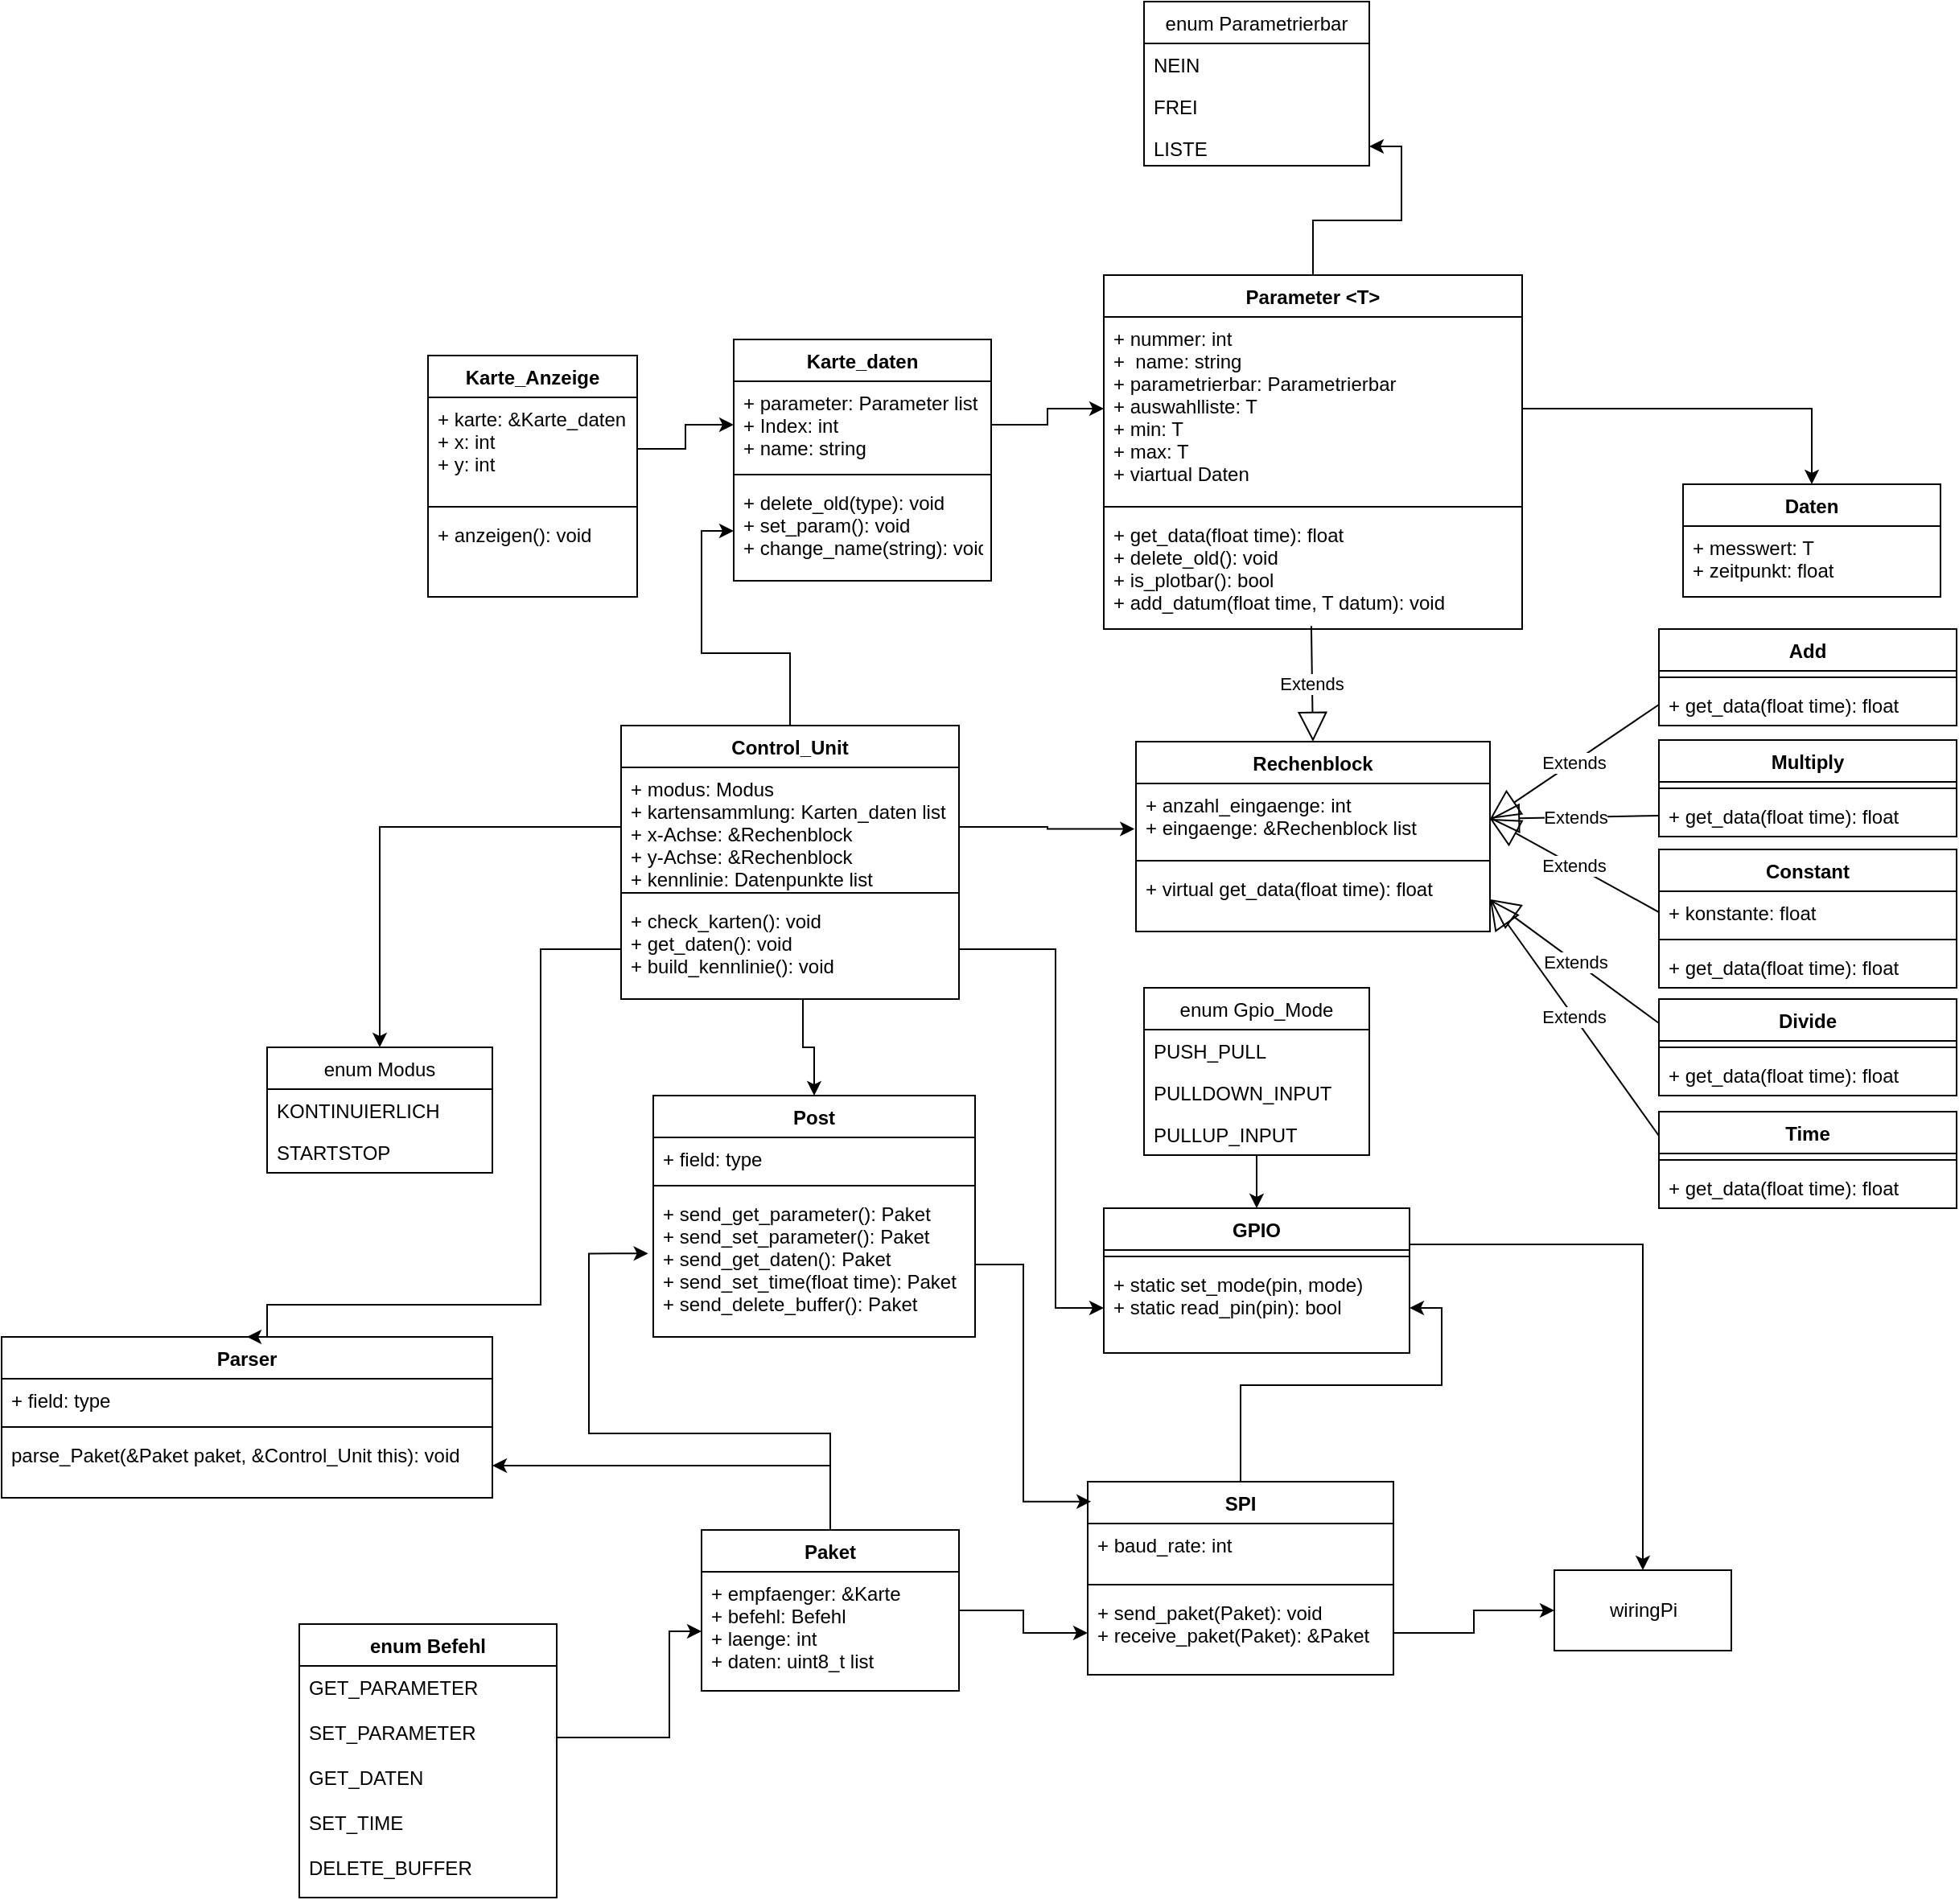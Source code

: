 <mxfile version="12.6.5"><diagram id="C5RBs43oDa-KdzZeNtuy" name="Page-1"><mxGraphModel dx="2649" dy="1168" grid="1" gridSize="10" guides="1" tooltips="1" connect="1" arrows="1" fold="1" page="1" pageScale="1" pageWidth="827" pageHeight="1169" math="0" shadow="0"><root><mxCell id="WIyWlLk6GJQsqaUBKTNV-0"/><mxCell id="WIyWlLk6GJQsqaUBKTNV-1" parent="WIyWlLk6GJQsqaUBKTNV-0"/><mxCell id="KCpQ0vLexJX_yheTn7Ax-0" value="Karte_Anzeige" style="swimlane;fontStyle=1;align=center;verticalAlign=top;childLayout=stackLayout;horizontal=1;startSize=26;horizontalStack=0;resizeParent=1;resizeParentMax=0;resizeLast=0;collapsible=1;marginBottom=0;" parent="WIyWlLk6GJQsqaUBKTNV-1" vertex="1"><mxGeometry x="40" y="240" width="130" height="150" as="geometry"/></mxCell><mxCell id="KCpQ0vLexJX_yheTn7Ax-1" value="+ karte: &amp;Karte_daten&#10;+ x: int&#10;+ y: int" style="text;strokeColor=none;fillColor=none;align=left;verticalAlign=top;spacingLeft=4;spacingRight=4;overflow=hidden;rotatable=0;points=[[0,0.5],[1,0.5]];portConstraint=eastwest;" parent="KCpQ0vLexJX_yheTn7Ax-0" vertex="1"><mxGeometry y="26" width="130" height="64" as="geometry"/></mxCell><mxCell id="KCpQ0vLexJX_yheTn7Ax-2" value="" style="line;strokeWidth=1;fillColor=none;align=left;verticalAlign=middle;spacingTop=-1;spacingLeft=3;spacingRight=3;rotatable=0;labelPosition=right;points=[];portConstraint=eastwest;" parent="KCpQ0vLexJX_yheTn7Ax-0" vertex="1"><mxGeometry y="90" width="130" height="8" as="geometry"/></mxCell><mxCell id="KCpQ0vLexJX_yheTn7Ax-3" value="+ anzeigen(): void" style="text;strokeColor=none;fillColor=none;align=left;verticalAlign=top;spacingLeft=4;spacingRight=4;overflow=hidden;rotatable=0;points=[[0,0.5],[1,0.5]];portConstraint=eastwest;" parent="KCpQ0vLexJX_yheTn7Ax-0" vertex="1"><mxGeometry y="98" width="130" height="52" as="geometry"/></mxCell><mxCell id="KCpQ0vLexJX_yheTn7Ax-4" value="Karte_daten" style="swimlane;fontStyle=1;align=center;verticalAlign=top;childLayout=stackLayout;horizontal=1;startSize=26;horizontalStack=0;resizeParent=1;resizeParentMax=0;resizeLast=0;collapsible=1;marginBottom=0;" parent="WIyWlLk6GJQsqaUBKTNV-1" vertex="1"><mxGeometry x="230" y="230" width="160" height="150" as="geometry"/></mxCell><mxCell id="KCpQ0vLexJX_yheTn7Ax-5" value="+ parameter: Parameter list&#10;+ Index: int&#10;+ name: string" style="text;strokeColor=none;fillColor=none;align=left;verticalAlign=top;spacingLeft=4;spacingRight=4;overflow=hidden;rotatable=0;points=[[0,0.5],[1,0.5]];portConstraint=eastwest;" parent="KCpQ0vLexJX_yheTn7Ax-4" vertex="1"><mxGeometry y="26" width="160" height="54" as="geometry"/></mxCell><mxCell id="KCpQ0vLexJX_yheTn7Ax-6" value="" style="line;strokeWidth=1;fillColor=none;align=left;verticalAlign=middle;spacingTop=-1;spacingLeft=3;spacingRight=3;rotatable=0;labelPosition=right;points=[];portConstraint=eastwest;" parent="KCpQ0vLexJX_yheTn7Ax-4" vertex="1"><mxGeometry y="80" width="160" height="8" as="geometry"/></mxCell><mxCell id="KCpQ0vLexJX_yheTn7Ax-7" value="+ delete_old(type): void&#10;+ set_param(): void&#10;+ change_name(string): void" style="text;strokeColor=none;fillColor=none;align=left;verticalAlign=top;spacingLeft=4;spacingRight=4;overflow=hidden;rotatable=0;points=[[0,0.5],[1,0.5]];portConstraint=eastwest;" parent="KCpQ0vLexJX_yheTn7Ax-4" vertex="1"><mxGeometry y="88" width="160" height="62" as="geometry"/></mxCell><mxCell id="KCpQ0vLexJX_yheTn7Ax-92" style="edgeStyle=orthogonalEdgeStyle;rounded=0;orthogonalLoop=1;jettySize=auto;html=1;exitX=0.5;exitY=0;exitDx=0;exitDy=0;entryX=1;entryY=0.5;entryDx=0;entryDy=0;" parent="WIyWlLk6GJQsqaUBKTNV-1" source="KCpQ0vLexJX_yheTn7Ax-8" target="KCpQ0vLexJX_yheTn7Ax-25" edge="1"><mxGeometry relative="1" as="geometry"/></mxCell><mxCell id="KCpQ0vLexJX_yheTn7Ax-8" value="Parameter &lt;T&gt;" style="swimlane;fontStyle=1;align=center;verticalAlign=top;childLayout=stackLayout;horizontal=1;startSize=26;horizontalStack=0;resizeParent=1;resizeParentMax=0;resizeLast=0;collapsible=1;marginBottom=0;" parent="WIyWlLk6GJQsqaUBKTNV-1" vertex="1"><mxGeometry x="460" y="190" width="260" height="220" as="geometry"/></mxCell><mxCell id="KCpQ0vLexJX_yheTn7Ax-9" value="+ nummer: int&#10;+  name: string&#10;+ parametrierbar: Parametrierbar&#10;+ auswahlliste: T&#10;+ min: T&#10;+ max: T&#10;+ viartual Daten&#10;&#10;" style="text;strokeColor=none;fillColor=none;align=left;verticalAlign=top;spacingLeft=4;spacingRight=4;overflow=hidden;rotatable=0;points=[[0,0.5],[1,0.5]];portConstraint=eastwest;" parent="KCpQ0vLexJX_yheTn7Ax-8" vertex="1"><mxGeometry y="26" width="260" height="114" as="geometry"/></mxCell><mxCell id="KCpQ0vLexJX_yheTn7Ax-10" value="" style="line;strokeWidth=1;fillColor=none;align=left;verticalAlign=middle;spacingTop=-1;spacingLeft=3;spacingRight=3;rotatable=0;labelPosition=right;points=[];portConstraint=eastwest;" parent="KCpQ0vLexJX_yheTn7Ax-8" vertex="1"><mxGeometry y="140" width="260" height="8" as="geometry"/></mxCell><mxCell id="KCpQ0vLexJX_yheTn7Ax-11" value="+ get_data(float time): float&#10;+ delete_old(): void&#10;+ is_plotbar(): bool&#10;+ add_datum(float time, T datum): void" style="text;strokeColor=none;fillColor=none;align=left;verticalAlign=top;spacingLeft=4;spacingRight=4;overflow=hidden;rotatable=0;points=[[0,0.5],[1,0.5]];portConstraint=eastwest;" parent="KCpQ0vLexJX_yheTn7Ax-8" vertex="1"><mxGeometry y="148" width="260" height="72" as="geometry"/></mxCell><mxCell id="KCpQ0vLexJX_yheTn7Ax-22" value="enum Parametrierbar" style="swimlane;fontStyle=0;childLayout=stackLayout;horizontal=1;startSize=26;fillColor=none;horizontalStack=0;resizeParent=1;resizeParentMax=0;resizeLast=0;collapsible=1;marginBottom=0;" parent="WIyWlLk6GJQsqaUBKTNV-1" vertex="1"><mxGeometry x="485" y="20" width="140" height="102" as="geometry"/></mxCell><mxCell id="KCpQ0vLexJX_yheTn7Ax-23" value="NEIN" style="text;strokeColor=none;fillColor=none;align=left;verticalAlign=top;spacingLeft=4;spacingRight=4;overflow=hidden;rotatable=0;points=[[0,0.5],[1,0.5]];portConstraint=eastwest;" parent="KCpQ0vLexJX_yheTn7Ax-22" vertex="1"><mxGeometry y="26" width="140" height="26" as="geometry"/></mxCell><mxCell id="KCpQ0vLexJX_yheTn7Ax-24" value="FREI" style="text;strokeColor=none;fillColor=none;align=left;verticalAlign=top;spacingLeft=4;spacingRight=4;overflow=hidden;rotatable=0;points=[[0,0.5],[1,0.5]];portConstraint=eastwest;" parent="KCpQ0vLexJX_yheTn7Ax-22" vertex="1"><mxGeometry y="52" width="140" height="26" as="geometry"/></mxCell><mxCell id="KCpQ0vLexJX_yheTn7Ax-25" value="LISTE" style="text;strokeColor=none;fillColor=none;align=left;verticalAlign=top;spacingLeft=4;spacingRight=4;overflow=hidden;rotatable=0;points=[[0,0.5],[1,0.5]];portConstraint=eastwest;" parent="KCpQ0vLexJX_yheTn7Ax-22" vertex="1"><mxGeometry y="78" width="140" height="24" as="geometry"/></mxCell><mxCell id="KCpQ0vLexJX_yheTn7Ax-42" value="Daten" style="swimlane;fontStyle=1;align=center;verticalAlign=top;childLayout=stackLayout;horizontal=1;startSize=26;horizontalStack=0;resizeParent=1;resizeParentMax=0;resizeLast=0;collapsible=1;marginBottom=0;" parent="WIyWlLk6GJQsqaUBKTNV-1" vertex="1"><mxGeometry x="820" y="320" width="160" height="70" as="geometry"/></mxCell><mxCell id="KCpQ0vLexJX_yheTn7Ax-43" value="+ messwert: T&#10;+ zeitpunkt: float" style="text;strokeColor=none;fillColor=none;align=left;verticalAlign=top;spacingLeft=4;spacingRight=4;overflow=hidden;rotatable=0;points=[[0,0.5],[1,0.5]];portConstraint=eastwest;" parent="KCpQ0vLexJX_yheTn7Ax-42" vertex="1"><mxGeometry y="26" width="160" height="44" as="geometry"/></mxCell><mxCell id="KCpQ0vLexJX_yheTn7Ax-176" style="edgeStyle=orthogonalEdgeStyle;rounded=0;orthogonalLoop=1;jettySize=auto;html=1;entryX=1;entryY=0.5;entryDx=0;entryDy=0;" parent="WIyWlLk6GJQsqaUBKTNV-1" source="KCpQ0vLexJX_yheTn7Ax-59" target="KCpQ0vLexJX_yheTn7Ax-173" edge="1"><mxGeometry relative="1" as="geometry"><Array as="points"><mxPoint x="545" y="880"/><mxPoint x="670" y="880"/><mxPoint x="670" y="832"/></Array></mxGeometry></mxCell><mxCell id="KCpQ0vLexJX_yheTn7Ax-59" value="SPI" style="swimlane;fontStyle=1;align=center;verticalAlign=top;childLayout=stackLayout;horizontal=1;startSize=26;horizontalStack=0;resizeParent=1;resizeParentMax=0;resizeLast=0;collapsible=1;marginBottom=0;" parent="WIyWlLk6GJQsqaUBKTNV-1" vertex="1"><mxGeometry x="450" y="940" width="190" height="120" as="geometry"/></mxCell><mxCell id="KCpQ0vLexJX_yheTn7Ax-60" value="+ baud_rate: int" style="text;strokeColor=none;fillColor=none;align=left;verticalAlign=top;spacingLeft=4;spacingRight=4;overflow=hidden;rotatable=0;points=[[0,0.5],[1,0.5]];portConstraint=eastwest;" parent="KCpQ0vLexJX_yheTn7Ax-59" vertex="1"><mxGeometry y="26" width="190" height="34" as="geometry"/></mxCell><mxCell id="KCpQ0vLexJX_yheTn7Ax-61" value="" style="line;strokeWidth=1;fillColor=none;align=left;verticalAlign=middle;spacingTop=-1;spacingLeft=3;spacingRight=3;rotatable=0;labelPosition=right;points=[];portConstraint=eastwest;" parent="KCpQ0vLexJX_yheTn7Ax-59" vertex="1"><mxGeometry y="60" width="190" height="8" as="geometry"/></mxCell><mxCell id="KCpQ0vLexJX_yheTn7Ax-62" value="+ send_paket(Paket): void&#10;+ receive_paket(Paket): &amp;Paket" style="text;strokeColor=none;fillColor=none;align=left;verticalAlign=top;spacingLeft=4;spacingRight=4;overflow=hidden;rotatable=0;points=[[0,0.5],[1,0.5]];portConstraint=eastwest;" parent="KCpQ0vLexJX_yheTn7Ax-59" vertex="1"><mxGeometry y="68" width="190" height="52" as="geometry"/></mxCell><mxCell id="KCpQ0vLexJX_yheTn7Ax-63" value="wiringPi" style="html=1;" parent="WIyWlLk6GJQsqaUBKTNV-1" vertex="1"><mxGeometry x="740" y="995" width="110" height="50" as="geometry"/></mxCell><mxCell id="KCpQ0vLexJX_yheTn7Ax-152" value="" style="edgeStyle=orthogonalEdgeStyle;rounded=0;orthogonalLoop=1;jettySize=auto;html=1;entryX=0;entryY=0.5;entryDx=0;entryDy=0;" parent="WIyWlLk6GJQsqaUBKTNV-1" source="KCpQ0vLexJX_yheTn7Ax-65" target="KCpQ0vLexJX_yheTn7Ax-62" edge="1"><mxGeometry relative="1" as="geometry"/></mxCell><mxCell id="KCpQ0vLexJX_yheTn7Ax-156" style="edgeStyle=orthogonalEdgeStyle;rounded=0;orthogonalLoop=1;jettySize=auto;html=1;entryX=-0.016;entryY=0.424;entryDx=0;entryDy=0;entryPerimeter=0;" parent="WIyWlLk6GJQsqaUBKTNV-1" source="KCpQ0vLexJX_yheTn7Ax-65" target="KCpQ0vLexJX_yheTn7Ax-138" edge="1"><mxGeometry relative="1" as="geometry"><Array as="points"><mxPoint x="290" y="910"/><mxPoint x="140" y="910"/><mxPoint x="140" y="798"/></Array></mxGeometry></mxCell><mxCell id="KCpQ0vLexJX_yheTn7Ax-157" style="edgeStyle=orthogonalEdgeStyle;rounded=0;orthogonalLoop=1;jettySize=auto;html=1;entryX=1;entryY=0.5;entryDx=0;entryDy=0;" parent="WIyWlLk6GJQsqaUBKTNV-1" source="KCpQ0vLexJX_yheTn7Ax-65" target="KCpQ0vLexJX_yheTn7Ax-142" edge="1"><mxGeometry relative="1" as="geometry"/></mxCell><mxCell id="KCpQ0vLexJX_yheTn7Ax-65" value="Paket" style="swimlane;fontStyle=1;align=center;verticalAlign=top;childLayout=stackLayout;horizontal=1;startSize=26;horizontalStack=0;resizeParent=1;resizeParentMax=0;resizeLast=0;collapsible=1;marginBottom=0;" parent="WIyWlLk6GJQsqaUBKTNV-1" vertex="1"><mxGeometry x="210" y="970" width="160" height="100" as="geometry"/></mxCell><mxCell id="KCpQ0vLexJX_yheTn7Ax-66" value="+ empfaenger: &amp;Karte&#10;+ befehl: Befehl&#10;+ laenge: int&#10;+ daten: uint8_t list" style="text;strokeColor=none;fillColor=none;align=left;verticalAlign=top;spacingLeft=4;spacingRight=4;overflow=hidden;rotatable=0;points=[[0,0.5],[1,0.5]];portConstraint=eastwest;" parent="KCpQ0vLexJX_yheTn7Ax-65" vertex="1"><mxGeometry y="26" width="160" height="74" as="geometry"/></mxCell><mxCell id="KCpQ0vLexJX_yheTn7Ax-184" style="edgeStyle=orthogonalEdgeStyle;rounded=0;orthogonalLoop=1;jettySize=auto;html=1;" parent="WIyWlLk6GJQsqaUBKTNV-1" source="KCpQ0vLexJX_yheTn7Ax-80" target="KCpQ0vLexJX_yheTn7Ax-7" edge="1"><mxGeometry relative="1" as="geometry"/></mxCell><mxCell id="KCpQ0vLexJX_yheTn7Ax-80" value="Control_Unit" style="swimlane;fontStyle=1;align=center;verticalAlign=top;childLayout=stackLayout;horizontal=1;startSize=26;horizontalStack=0;resizeParent=1;resizeParentMax=0;resizeLast=0;collapsible=1;marginBottom=0;" parent="WIyWlLk6GJQsqaUBKTNV-1" vertex="1"><mxGeometry x="160" y="470" width="210" height="170" as="geometry"/></mxCell><mxCell id="KCpQ0vLexJX_yheTn7Ax-81" value="+ modus: Modus&#10;+ kartensammlung: Karten_daten list&#10;+ x-Achse: &amp;Rechenblock&#10;+ y-Achse: &amp;Rechenblock&#10;+ kennlinie: Datenpunkte list" style="text;strokeColor=none;fillColor=none;align=left;verticalAlign=top;spacingLeft=4;spacingRight=4;overflow=hidden;rotatable=0;points=[[0,0.5],[1,0.5]];portConstraint=eastwest;" parent="KCpQ0vLexJX_yheTn7Ax-80" vertex="1"><mxGeometry y="26" width="210" height="74" as="geometry"/></mxCell><mxCell id="KCpQ0vLexJX_yheTn7Ax-82" value="" style="line;strokeWidth=1;fillColor=none;align=left;verticalAlign=middle;spacingTop=-1;spacingLeft=3;spacingRight=3;rotatable=0;labelPosition=right;points=[];portConstraint=eastwest;" parent="KCpQ0vLexJX_yheTn7Ax-80" vertex="1"><mxGeometry y="100" width="210" height="8" as="geometry"/></mxCell><mxCell id="KCpQ0vLexJX_yheTn7Ax-83" value="+ check_karten(): void&#10;+ get_daten(): void&#10;+ build_kennlinie(): void&#10;&#10;" style="text;strokeColor=none;fillColor=none;align=left;verticalAlign=top;spacingLeft=4;spacingRight=4;overflow=hidden;rotatable=0;points=[[0,0.5],[1,0.5]];portConstraint=eastwest;" parent="KCpQ0vLexJX_yheTn7Ax-80" vertex="1"><mxGeometry y="108" width="210" height="62" as="geometry"/></mxCell><mxCell id="KCpQ0vLexJX_yheTn7Ax-84" value="Rechenblock" style="swimlane;fontStyle=1;align=center;verticalAlign=top;childLayout=stackLayout;horizontal=1;startSize=26;horizontalStack=0;resizeParent=1;resizeParentMax=0;resizeLast=0;collapsible=1;marginBottom=0;" parent="WIyWlLk6GJQsqaUBKTNV-1" vertex="1"><mxGeometry x="480" y="480" width="220" height="118" as="geometry"/></mxCell><mxCell id="KCpQ0vLexJX_yheTn7Ax-85" value="+ anzahl_eingaenge: int&#10;+ eingaenge: &amp;Rechenblock list" style="text;strokeColor=none;fillColor=none;align=left;verticalAlign=top;spacingLeft=4;spacingRight=4;overflow=hidden;rotatable=0;points=[[0,0.5],[1,0.5]];portConstraint=eastwest;" parent="KCpQ0vLexJX_yheTn7Ax-84" vertex="1"><mxGeometry y="26" width="220" height="44" as="geometry"/></mxCell><mxCell id="KCpQ0vLexJX_yheTn7Ax-86" value="" style="line;strokeWidth=1;fillColor=none;align=left;verticalAlign=middle;spacingTop=-1;spacingLeft=3;spacingRight=3;rotatable=0;labelPosition=right;points=[];portConstraint=eastwest;" parent="KCpQ0vLexJX_yheTn7Ax-84" vertex="1"><mxGeometry y="70" width="220" height="8" as="geometry"/></mxCell><mxCell id="KCpQ0vLexJX_yheTn7Ax-87" value="+ virtual get_data(float time): float" style="text;strokeColor=none;fillColor=none;align=left;verticalAlign=top;spacingLeft=4;spacingRight=4;overflow=hidden;rotatable=0;points=[[0,0.5],[1,0.5]];portConstraint=eastwest;" parent="KCpQ0vLexJX_yheTn7Ax-84" vertex="1"><mxGeometry y="78" width="220" height="40" as="geometry"/></mxCell><mxCell id="KCpQ0vLexJX_yheTn7Ax-89" value="" style="edgeStyle=orthogonalEdgeStyle;rounded=0;orthogonalLoop=1;jettySize=auto;html=1;" parent="WIyWlLk6GJQsqaUBKTNV-1" source="KCpQ0vLexJX_yheTn7Ax-1" target="KCpQ0vLexJX_yheTn7Ax-5" edge="1"><mxGeometry relative="1" as="geometry"/></mxCell><mxCell id="KCpQ0vLexJX_yheTn7Ax-90" value="" style="edgeStyle=orthogonalEdgeStyle;rounded=0;orthogonalLoop=1;jettySize=auto;html=1;" parent="WIyWlLk6GJQsqaUBKTNV-1" source="KCpQ0vLexJX_yheTn7Ax-5" target="KCpQ0vLexJX_yheTn7Ax-9" edge="1"><mxGeometry relative="1" as="geometry"/></mxCell><mxCell id="KCpQ0vLexJX_yheTn7Ax-91" style="edgeStyle=orthogonalEdgeStyle;rounded=0;orthogonalLoop=1;jettySize=auto;html=1;entryX=0.5;entryY=0;entryDx=0;entryDy=0;" parent="WIyWlLk6GJQsqaUBKTNV-1" source="KCpQ0vLexJX_yheTn7Ax-9" target="KCpQ0vLexJX_yheTn7Ax-42" edge="1"><mxGeometry relative="1" as="geometry"/></mxCell><mxCell id="KCpQ0vLexJX_yheTn7Ax-93" value="Extends" style="endArrow=block;endSize=16;endFill=0;html=1;entryX=0.5;entryY=0;entryDx=0;entryDy=0;exitX=0.496;exitY=0.974;exitDx=0;exitDy=0;exitPerimeter=0;" parent="WIyWlLk6GJQsqaUBKTNV-1" source="KCpQ0vLexJX_yheTn7Ax-11" target="KCpQ0vLexJX_yheTn7Ax-84" edge="1"><mxGeometry width="160" relative="1" as="geometry"><mxPoint x="630" y="440" as="sourcePoint"/><mxPoint x="660" y="410" as="targetPoint"/></mxGeometry></mxCell><mxCell id="KCpQ0vLexJX_yheTn7Ax-94" style="edgeStyle=orthogonalEdgeStyle;rounded=0;orthogonalLoop=1;jettySize=auto;html=1;entryX=0;entryY=0.5;entryDx=0;entryDy=0;" parent="WIyWlLk6GJQsqaUBKTNV-1" source="KCpQ0vLexJX_yheTn7Ax-62" target="KCpQ0vLexJX_yheTn7Ax-63" edge="1"><mxGeometry relative="1" as="geometry"/></mxCell><mxCell id="KCpQ0vLexJX_yheTn7Ax-96" value="Add" style="swimlane;fontStyle=1;align=center;verticalAlign=top;childLayout=stackLayout;horizontal=1;startSize=26;horizontalStack=0;resizeParent=1;resizeParentMax=0;resizeLast=0;collapsible=1;marginBottom=0;" parent="WIyWlLk6GJQsqaUBKTNV-1" vertex="1"><mxGeometry x="805" y="410" width="185" height="60" as="geometry"/></mxCell><mxCell id="KCpQ0vLexJX_yheTn7Ax-98" value="" style="line;strokeWidth=1;fillColor=none;align=left;verticalAlign=middle;spacingTop=-1;spacingLeft=3;spacingRight=3;rotatable=0;labelPosition=right;points=[];portConstraint=eastwest;" parent="KCpQ0vLexJX_yheTn7Ax-96" vertex="1"><mxGeometry y="26" width="185" height="8" as="geometry"/></mxCell><mxCell id="KCpQ0vLexJX_yheTn7Ax-99" value="+ get_data(float time): float" style="text;strokeColor=none;fillColor=none;align=left;verticalAlign=top;spacingLeft=4;spacingRight=4;overflow=hidden;rotatable=0;points=[[0,0.5],[1,0.5]];portConstraint=eastwest;" parent="KCpQ0vLexJX_yheTn7Ax-96" vertex="1"><mxGeometry y="34" width="185" height="26" as="geometry"/></mxCell><mxCell id="KCpQ0vLexJX_yheTn7Ax-101" value="Multiply" style="swimlane;fontStyle=1;align=center;verticalAlign=top;childLayout=stackLayout;horizontal=1;startSize=26;horizontalStack=0;resizeParent=1;resizeParentMax=0;resizeLast=0;collapsible=1;marginBottom=0;" parent="WIyWlLk6GJQsqaUBKTNV-1" vertex="1"><mxGeometry x="805" y="479" width="185" height="60" as="geometry"/></mxCell><mxCell id="KCpQ0vLexJX_yheTn7Ax-102" value="" style="line;strokeWidth=1;fillColor=none;align=left;verticalAlign=middle;spacingTop=-1;spacingLeft=3;spacingRight=3;rotatable=0;labelPosition=right;points=[];portConstraint=eastwest;" parent="KCpQ0vLexJX_yheTn7Ax-101" vertex="1"><mxGeometry y="26" width="185" height="8" as="geometry"/></mxCell><mxCell id="KCpQ0vLexJX_yheTn7Ax-103" value="+ get_data(float time): float" style="text;strokeColor=none;fillColor=none;align=left;verticalAlign=top;spacingLeft=4;spacingRight=4;overflow=hidden;rotatable=0;points=[[0,0.5],[1,0.5]];portConstraint=eastwest;" parent="KCpQ0vLexJX_yheTn7Ax-101" vertex="1"><mxGeometry y="34" width="185" height="26" as="geometry"/></mxCell><mxCell id="KCpQ0vLexJX_yheTn7Ax-108" value="Constant" style="swimlane;fontStyle=1;align=center;verticalAlign=top;childLayout=stackLayout;horizontal=1;startSize=26;horizontalStack=0;resizeParent=1;resizeParentMax=0;resizeLast=0;collapsible=1;marginBottom=0;" parent="WIyWlLk6GJQsqaUBKTNV-1" vertex="1"><mxGeometry x="805" y="547" width="185" height="86" as="geometry"/></mxCell><mxCell id="KCpQ0vLexJX_yheTn7Ax-109" value="+ konstante: float" style="text;strokeColor=none;fillColor=none;align=left;verticalAlign=top;spacingLeft=4;spacingRight=4;overflow=hidden;rotatable=0;points=[[0,0.5],[1,0.5]];portConstraint=eastwest;" parent="KCpQ0vLexJX_yheTn7Ax-108" vertex="1"><mxGeometry y="26" width="185" height="26" as="geometry"/></mxCell><mxCell id="KCpQ0vLexJX_yheTn7Ax-110" value="" style="line;strokeWidth=1;fillColor=none;align=left;verticalAlign=middle;spacingTop=-1;spacingLeft=3;spacingRight=3;rotatable=0;labelPosition=right;points=[];portConstraint=eastwest;" parent="KCpQ0vLexJX_yheTn7Ax-108" vertex="1"><mxGeometry y="52" width="185" height="8" as="geometry"/></mxCell><mxCell id="KCpQ0vLexJX_yheTn7Ax-111" value="+ get_data(float time): float" style="text;strokeColor=none;fillColor=none;align=left;verticalAlign=top;spacingLeft=4;spacingRight=4;overflow=hidden;rotatable=0;points=[[0,0.5],[1,0.5]];portConstraint=eastwest;" parent="KCpQ0vLexJX_yheTn7Ax-108" vertex="1"><mxGeometry y="60" width="185" height="26" as="geometry"/></mxCell><mxCell id="KCpQ0vLexJX_yheTn7Ax-112" value="Divide" style="swimlane;fontStyle=1;align=center;verticalAlign=top;childLayout=stackLayout;horizontal=1;startSize=26;horizontalStack=0;resizeParent=1;resizeParentMax=0;resizeLast=0;collapsible=1;marginBottom=0;" parent="WIyWlLk6GJQsqaUBKTNV-1" vertex="1"><mxGeometry x="805" y="640" width="185" height="60" as="geometry"/></mxCell><mxCell id="KCpQ0vLexJX_yheTn7Ax-113" value="" style="line;strokeWidth=1;fillColor=none;align=left;verticalAlign=middle;spacingTop=-1;spacingLeft=3;spacingRight=3;rotatable=0;labelPosition=right;points=[];portConstraint=eastwest;" parent="KCpQ0vLexJX_yheTn7Ax-112" vertex="1"><mxGeometry y="26" width="185" height="8" as="geometry"/></mxCell><mxCell id="KCpQ0vLexJX_yheTn7Ax-114" value="+ get_data(float time): float" style="text;strokeColor=none;fillColor=none;align=left;verticalAlign=top;spacingLeft=4;spacingRight=4;overflow=hidden;rotatable=0;points=[[0,0.5],[1,0.5]];portConstraint=eastwest;" parent="KCpQ0vLexJX_yheTn7Ax-112" vertex="1"><mxGeometry y="34" width="185" height="26" as="geometry"/></mxCell><mxCell id="KCpQ0vLexJX_yheTn7Ax-115" value="Extends" style="endArrow=block;endSize=16;endFill=0;html=1;entryX=1;entryY=0.5;entryDx=0;entryDy=0;exitX=0;exitY=0.5;exitDx=0;exitDy=0;" parent="WIyWlLk6GJQsqaUBKTNV-1" source="KCpQ0vLexJX_yheTn7Ax-99" target="KCpQ0vLexJX_yheTn7Ax-85" edge="1"><mxGeometry width="160" relative="1" as="geometry"><mxPoint x="630" y="710" as="sourcePoint"/><mxPoint x="790" y="710" as="targetPoint"/></mxGeometry></mxCell><mxCell id="KCpQ0vLexJX_yheTn7Ax-116" value="Extends" style="endArrow=block;endSize=16;endFill=0;html=1;exitX=0;exitY=0.5;exitDx=0;exitDy=0;entryX=1;entryY=0.5;entryDx=0;entryDy=0;" parent="WIyWlLk6GJQsqaUBKTNV-1" source="KCpQ0vLexJX_yheTn7Ax-109" target="KCpQ0vLexJX_yheTn7Ax-85" edge="1"><mxGeometry width="160" relative="1" as="geometry"><mxPoint x="740" y="710" as="sourcePoint"/><mxPoint x="900" y="710" as="targetPoint"/></mxGeometry></mxCell><mxCell id="KCpQ0vLexJX_yheTn7Ax-117" value="Extends" style="endArrow=block;endSize=16;endFill=0;html=1;exitX=0;exitY=0.25;exitDx=0;exitDy=0;entryX=1;entryY=0.5;entryDx=0;entryDy=0;" parent="WIyWlLk6GJQsqaUBKTNV-1" source="KCpQ0vLexJX_yheTn7Ax-112" target="KCpQ0vLexJX_yheTn7Ax-87" edge="1"><mxGeometry width="160" relative="1" as="geometry"><mxPoint x="730" y="760" as="sourcePoint"/><mxPoint x="890" y="760" as="targetPoint"/></mxGeometry></mxCell><mxCell id="KCpQ0vLexJX_yheTn7Ax-118" value="Extends" style="endArrow=block;endSize=16;endFill=0;html=1;exitX=0;exitY=0.5;exitDx=0;exitDy=0;entryX=1;entryY=0.5;entryDx=0;entryDy=0;" parent="WIyWlLk6GJQsqaUBKTNV-1" source="KCpQ0vLexJX_yheTn7Ax-103" target="KCpQ0vLexJX_yheTn7Ax-85" edge="1"><mxGeometry width="160" relative="1" as="geometry"><mxPoint x="740" y="790" as="sourcePoint"/><mxPoint x="900" y="790" as="targetPoint"/></mxGeometry></mxCell><mxCell id="KCpQ0vLexJX_yheTn7Ax-120" value="Time" style="swimlane;fontStyle=1;align=center;verticalAlign=top;childLayout=stackLayout;horizontal=1;startSize=26;horizontalStack=0;resizeParent=1;resizeParentMax=0;resizeLast=0;collapsible=1;marginBottom=0;" parent="WIyWlLk6GJQsqaUBKTNV-1" vertex="1"><mxGeometry x="805" y="710" width="185" height="60" as="geometry"/></mxCell><mxCell id="KCpQ0vLexJX_yheTn7Ax-121" value="" style="line;strokeWidth=1;fillColor=none;align=left;verticalAlign=middle;spacingTop=-1;spacingLeft=3;spacingRight=3;rotatable=0;labelPosition=right;points=[];portConstraint=eastwest;" parent="KCpQ0vLexJX_yheTn7Ax-120" vertex="1"><mxGeometry y="26" width="185" height="8" as="geometry"/></mxCell><mxCell id="KCpQ0vLexJX_yheTn7Ax-122" value="+ get_data(float time): float" style="text;strokeColor=none;fillColor=none;align=left;verticalAlign=top;spacingLeft=4;spacingRight=4;overflow=hidden;rotatable=0;points=[[0,0.5],[1,0.5]];portConstraint=eastwest;" parent="KCpQ0vLexJX_yheTn7Ax-120" vertex="1"><mxGeometry y="34" width="185" height="26" as="geometry"/></mxCell><mxCell id="KCpQ0vLexJX_yheTn7Ax-127" value="Extends" style="endArrow=block;endSize=16;endFill=0;html=1;exitX=0;exitY=0.25;exitDx=0;exitDy=0;entryX=1;entryY=0.5;entryDx=0;entryDy=0;" parent="WIyWlLk6GJQsqaUBKTNV-1" source="KCpQ0vLexJX_yheTn7Ax-120" target="KCpQ0vLexJX_yheTn7Ax-87" edge="1"><mxGeometry width="160" relative="1" as="geometry"><mxPoint x="550" y="730" as="sourcePoint"/><mxPoint x="700" y="580" as="targetPoint"/></mxGeometry></mxCell><mxCell id="KCpQ0vLexJX_yheTn7Ax-128" style="edgeStyle=orthogonalEdgeStyle;rounded=0;orthogonalLoop=1;jettySize=auto;html=1;exitX=1;exitY=0.5;exitDx=0;exitDy=0;entryX=-0.004;entryY=0.642;entryDx=0;entryDy=0;entryPerimeter=0;" parent="WIyWlLk6GJQsqaUBKTNV-1" source="KCpQ0vLexJX_yheTn7Ax-81" target="KCpQ0vLexJX_yheTn7Ax-85" edge="1"><mxGeometry relative="1" as="geometry"/></mxCell><mxCell id="KCpQ0vLexJX_yheTn7Ax-129" value="enum Modus" style="swimlane;fontStyle=0;childLayout=stackLayout;horizontal=1;startSize=26;fillColor=none;horizontalStack=0;resizeParent=1;resizeParentMax=0;resizeLast=0;collapsible=1;marginBottom=0;" parent="WIyWlLk6GJQsqaUBKTNV-1" vertex="1"><mxGeometry x="-60" y="670" width="140" height="78" as="geometry"/></mxCell><mxCell id="KCpQ0vLexJX_yheTn7Ax-131" value="KONTINUIERLICH" style="text;strokeColor=none;fillColor=none;align=left;verticalAlign=top;spacingLeft=4;spacingRight=4;overflow=hidden;rotatable=0;points=[[0,0.5],[1,0.5]];portConstraint=eastwest;" parent="KCpQ0vLexJX_yheTn7Ax-129" vertex="1"><mxGeometry y="26" width="140" height="26" as="geometry"/></mxCell><mxCell id="KCpQ0vLexJX_yheTn7Ax-132" value="STARTSTOP" style="text;strokeColor=none;fillColor=none;align=left;verticalAlign=top;spacingLeft=4;spacingRight=4;overflow=hidden;rotatable=0;points=[[0,0.5],[1,0.5]];portConstraint=eastwest;" parent="KCpQ0vLexJX_yheTn7Ax-129" vertex="1"><mxGeometry y="52" width="140" height="26" as="geometry"/></mxCell><mxCell id="KCpQ0vLexJX_yheTn7Ax-134" style="edgeStyle=orthogonalEdgeStyle;rounded=0;orthogonalLoop=1;jettySize=auto;html=1;entryX=0.5;entryY=0;entryDx=0;entryDy=0;" parent="WIyWlLk6GJQsqaUBKTNV-1" source="KCpQ0vLexJX_yheTn7Ax-81" target="KCpQ0vLexJX_yheTn7Ax-129" edge="1"><mxGeometry relative="1" as="geometry"/></mxCell><mxCell id="KCpQ0vLexJX_yheTn7Ax-135" value="Post" style="swimlane;fontStyle=1;align=center;verticalAlign=top;childLayout=stackLayout;horizontal=1;startSize=26;horizontalStack=0;resizeParent=1;resizeParentMax=0;resizeLast=0;collapsible=1;marginBottom=0;" parent="WIyWlLk6GJQsqaUBKTNV-1" vertex="1"><mxGeometry x="180" y="700" width="200" height="150" as="geometry"/></mxCell><mxCell id="KCpQ0vLexJX_yheTn7Ax-136" value="+ field: type" style="text;strokeColor=none;fillColor=none;align=left;verticalAlign=top;spacingLeft=4;spacingRight=4;overflow=hidden;rotatable=0;points=[[0,0.5],[1,0.5]];portConstraint=eastwest;" parent="KCpQ0vLexJX_yheTn7Ax-135" vertex="1"><mxGeometry y="26" width="200" height="26" as="geometry"/></mxCell><mxCell id="KCpQ0vLexJX_yheTn7Ax-137" value="" style="line;strokeWidth=1;fillColor=none;align=left;verticalAlign=middle;spacingTop=-1;spacingLeft=3;spacingRight=3;rotatable=0;labelPosition=right;points=[];portConstraint=eastwest;" parent="KCpQ0vLexJX_yheTn7Ax-135" vertex="1"><mxGeometry y="52" width="200" height="8" as="geometry"/></mxCell><mxCell id="KCpQ0vLexJX_yheTn7Ax-138" value="+ send_get_parameter(): Paket&#10;+ send_set_parameter(): Paket&#10;+ send_get_daten(): Paket&#10;+ send_set_time(float time): Paket&#10;+ send_delete_buffer(): Paket" style="text;strokeColor=none;fillColor=none;align=left;verticalAlign=top;spacingLeft=4;spacingRight=4;overflow=hidden;rotatable=0;points=[[0,0.5],[1,0.5]];portConstraint=eastwest;" parent="KCpQ0vLexJX_yheTn7Ax-135" vertex="1"><mxGeometry y="60" width="200" height="90" as="geometry"/></mxCell><mxCell id="KCpQ0vLexJX_yheTn7Ax-139" value="Parser" style="swimlane;fontStyle=1;align=center;verticalAlign=top;childLayout=stackLayout;horizontal=1;startSize=26;horizontalStack=0;resizeParent=1;resizeParentMax=0;resizeLast=0;collapsible=1;marginBottom=0;" parent="WIyWlLk6GJQsqaUBKTNV-1" vertex="1"><mxGeometry x="-225" y="850" width="305" height="100" as="geometry"/></mxCell><mxCell id="KCpQ0vLexJX_yheTn7Ax-140" value="+ field: type" style="text;strokeColor=none;fillColor=none;align=left;verticalAlign=top;spacingLeft=4;spacingRight=4;overflow=hidden;rotatable=0;points=[[0,0.5],[1,0.5]];portConstraint=eastwest;" parent="KCpQ0vLexJX_yheTn7Ax-139" vertex="1"><mxGeometry y="26" width="305" height="26" as="geometry"/></mxCell><mxCell id="KCpQ0vLexJX_yheTn7Ax-141" value="" style="line;strokeWidth=1;fillColor=none;align=left;verticalAlign=middle;spacingTop=-1;spacingLeft=3;spacingRight=3;rotatable=0;labelPosition=right;points=[];portConstraint=eastwest;" parent="KCpQ0vLexJX_yheTn7Ax-139" vertex="1"><mxGeometry y="52" width="305" height="8" as="geometry"/></mxCell><mxCell id="KCpQ0vLexJX_yheTn7Ax-142" value="parse_Paket(&amp;Paket paket, &amp;Control_Unit this): void&#10;" style="text;strokeColor=none;fillColor=none;align=left;verticalAlign=top;spacingLeft=4;spacingRight=4;overflow=hidden;rotatable=0;points=[[0,0.5],[1,0.5]];portConstraint=eastwest;" parent="KCpQ0vLexJX_yheTn7Ax-139" vertex="1"><mxGeometry y="60" width="305" height="40" as="geometry"/></mxCell><mxCell id="KCpQ0vLexJX_yheTn7Ax-144" style="edgeStyle=orthogonalEdgeStyle;rounded=0;orthogonalLoop=1;jettySize=auto;html=1;entryX=0.5;entryY=0;entryDx=0;entryDy=0;" parent="WIyWlLk6GJQsqaUBKTNV-1" source="KCpQ0vLexJX_yheTn7Ax-83" target="KCpQ0vLexJX_yheTn7Ax-135" edge="1"><mxGeometry relative="1" as="geometry"><Array as="points"><mxPoint x="273" y="670"/></Array></mxGeometry></mxCell><mxCell id="KCpQ0vLexJX_yheTn7Ax-146" style="edgeStyle=orthogonalEdgeStyle;rounded=0;orthogonalLoop=1;jettySize=auto;html=1;entryX=0.011;entryY=0.103;entryDx=0;entryDy=0;entryPerimeter=0;" parent="WIyWlLk6GJQsqaUBKTNV-1" source="KCpQ0vLexJX_yheTn7Ax-138" target="KCpQ0vLexJX_yheTn7Ax-59" edge="1"><mxGeometry relative="1" as="geometry"><Array as="points"><mxPoint x="410" y="805"/><mxPoint x="410" y="952"/></Array></mxGeometry></mxCell><mxCell id="KCpQ0vLexJX_yheTn7Ax-153" style="edgeStyle=orthogonalEdgeStyle;rounded=0;orthogonalLoop=1;jettySize=auto;html=1;entryX=0.5;entryY=0;entryDx=0;entryDy=0;" parent="WIyWlLk6GJQsqaUBKTNV-1" source="KCpQ0vLexJX_yheTn7Ax-83" target="KCpQ0vLexJX_yheTn7Ax-139" edge="1"><mxGeometry relative="1" as="geometry"><Array as="points"><mxPoint x="110" y="609"/><mxPoint x="110" y="830"/><mxPoint x="-60" y="830"/><mxPoint x="-60" y="850"/></Array></mxGeometry></mxCell><mxCell id="KCpQ0vLexJX_yheTn7Ax-169" style="edgeStyle=orthogonalEdgeStyle;rounded=0;orthogonalLoop=1;jettySize=auto;html=1;" parent="WIyWlLk6GJQsqaUBKTNV-1" source="KCpQ0vLexJX_yheTn7Ax-165" edge="1"><mxGeometry relative="1" as="geometry"><mxPoint x="210" y="1033" as="targetPoint"/><Array as="points"><mxPoint x="190" y="1099"/><mxPoint x="190" y="1033"/></Array></mxGeometry></mxCell><mxCell id="KCpQ0vLexJX_yheTn7Ax-165" value="enum Befehl" style="swimlane;fontStyle=1;align=center;verticalAlign=top;childLayout=stackLayout;horizontal=1;startSize=26;horizontalStack=0;resizeParent=1;resizeParentMax=0;resizeLast=0;collapsible=1;marginBottom=0;" parent="WIyWlLk6GJQsqaUBKTNV-1" vertex="1"><mxGeometry x="-40" y="1028.5" width="160" height="170" as="geometry"/></mxCell><mxCell id="KCpQ0vLexJX_yheTn7Ax-166" value="GET_PARAMETER&#10;&#10;SET_PARAMETER&#10;&#10;GET_DATEN&#10;&#10;SET_TIME&#10;&#10;DELETE_BUFFER" style="text;strokeColor=none;fillColor=none;align=left;verticalAlign=top;spacingLeft=4;spacingRight=4;overflow=hidden;rotatable=0;points=[[0,0.5],[1,0.5]];portConstraint=eastwest;" parent="KCpQ0vLexJX_yheTn7Ax-165" vertex="1"><mxGeometry y="26" width="160" height="144" as="geometry"/></mxCell><mxCell id="KCpQ0vLexJX_yheTn7Ax-183" style="edgeStyle=orthogonalEdgeStyle;rounded=0;orthogonalLoop=1;jettySize=auto;html=1;exitX=1;exitY=0.25;exitDx=0;exitDy=0;entryX=0.5;entryY=0;entryDx=0;entryDy=0;" parent="WIyWlLk6GJQsqaUBKTNV-1" source="KCpQ0vLexJX_yheTn7Ax-170" target="KCpQ0vLexJX_yheTn7Ax-63" edge="1"><mxGeometry relative="1" as="geometry"/></mxCell><mxCell id="KCpQ0vLexJX_yheTn7Ax-170" value="GPIO" style="swimlane;fontStyle=1;align=center;verticalAlign=top;childLayout=stackLayout;horizontal=1;startSize=26;horizontalStack=0;resizeParent=1;resizeParentMax=0;resizeLast=0;collapsible=1;marginBottom=0;" parent="WIyWlLk6GJQsqaUBKTNV-1" vertex="1"><mxGeometry x="460" y="770" width="190" height="90" as="geometry"/></mxCell><mxCell id="KCpQ0vLexJX_yheTn7Ax-172" value="" style="line;strokeWidth=1;fillColor=none;align=left;verticalAlign=middle;spacingTop=-1;spacingLeft=3;spacingRight=3;rotatable=0;labelPosition=right;points=[];portConstraint=eastwest;" parent="KCpQ0vLexJX_yheTn7Ax-170" vertex="1"><mxGeometry y="26" width="190" height="8" as="geometry"/></mxCell><mxCell id="KCpQ0vLexJX_yheTn7Ax-173" value="+ static set_mode(pin, mode)&#10;+ static read_pin(pin): bool" style="text;strokeColor=none;fillColor=none;align=left;verticalAlign=top;spacingLeft=4;spacingRight=4;overflow=hidden;rotatable=0;points=[[0,0.5],[1,0.5]];portConstraint=eastwest;" parent="KCpQ0vLexJX_yheTn7Ax-170" vertex="1"><mxGeometry y="34" width="190" height="56" as="geometry"/></mxCell><mxCell id="KCpQ0vLexJX_yheTn7Ax-181" style="edgeStyle=orthogonalEdgeStyle;rounded=0;orthogonalLoop=1;jettySize=auto;html=1;entryX=0.5;entryY=0;entryDx=0;entryDy=0;" parent="WIyWlLk6GJQsqaUBKTNV-1" source="KCpQ0vLexJX_yheTn7Ax-177" target="KCpQ0vLexJX_yheTn7Ax-170" edge="1"><mxGeometry relative="1" as="geometry"/></mxCell><mxCell id="KCpQ0vLexJX_yheTn7Ax-177" value="enum Gpio_Mode" style="swimlane;fontStyle=0;childLayout=stackLayout;horizontal=1;startSize=26;fillColor=none;horizontalStack=0;resizeParent=1;resizeParentMax=0;resizeLast=0;collapsible=1;marginBottom=0;" parent="WIyWlLk6GJQsqaUBKTNV-1" vertex="1"><mxGeometry x="485" y="633" width="140" height="104" as="geometry"/></mxCell><mxCell id="KCpQ0vLexJX_yheTn7Ax-178" value="PUSH_PULL" style="text;strokeColor=none;fillColor=none;align=left;verticalAlign=top;spacingLeft=4;spacingRight=4;overflow=hidden;rotatable=0;points=[[0,0.5],[1,0.5]];portConstraint=eastwest;" parent="KCpQ0vLexJX_yheTn7Ax-177" vertex="1"><mxGeometry y="26" width="140" height="26" as="geometry"/></mxCell><mxCell id="KCpQ0vLexJX_yheTn7Ax-179" value="PULLDOWN_INPUT" style="text;strokeColor=none;fillColor=none;align=left;verticalAlign=top;spacingLeft=4;spacingRight=4;overflow=hidden;rotatable=0;points=[[0,0.5],[1,0.5]];portConstraint=eastwest;" parent="KCpQ0vLexJX_yheTn7Ax-177" vertex="1"><mxGeometry y="52" width="140" height="26" as="geometry"/></mxCell><mxCell id="KCpQ0vLexJX_yheTn7Ax-180" value="PULLUP_INPUT" style="text;strokeColor=none;fillColor=none;align=left;verticalAlign=top;spacingLeft=4;spacingRight=4;overflow=hidden;rotatable=0;points=[[0,0.5],[1,0.5]];portConstraint=eastwest;" parent="KCpQ0vLexJX_yheTn7Ax-177" vertex="1"><mxGeometry y="78" width="140" height="26" as="geometry"/></mxCell><mxCell id="oR3a15u1t9L6Y2KB092K-0" style="edgeStyle=orthogonalEdgeStyle;rounded=0;orthogonalLoop=1;jettySize=auto;html=1;" edge="1" parent="WIyWlLk6GJQsqaUBKTNV-1" source="KCpQ0vLexJX_yheTn7Ax-83" target="KCpQ0vLexJX_yheTn7Ax-173"><mxGeometry relative="1" as="geometry"><Array as="points"><mxPoint x="430" y="609"/><mxPoint x="430" y="832"/></Array></mxGeometry></mxCell></root></mxGraphModel></diagram></mxfile>